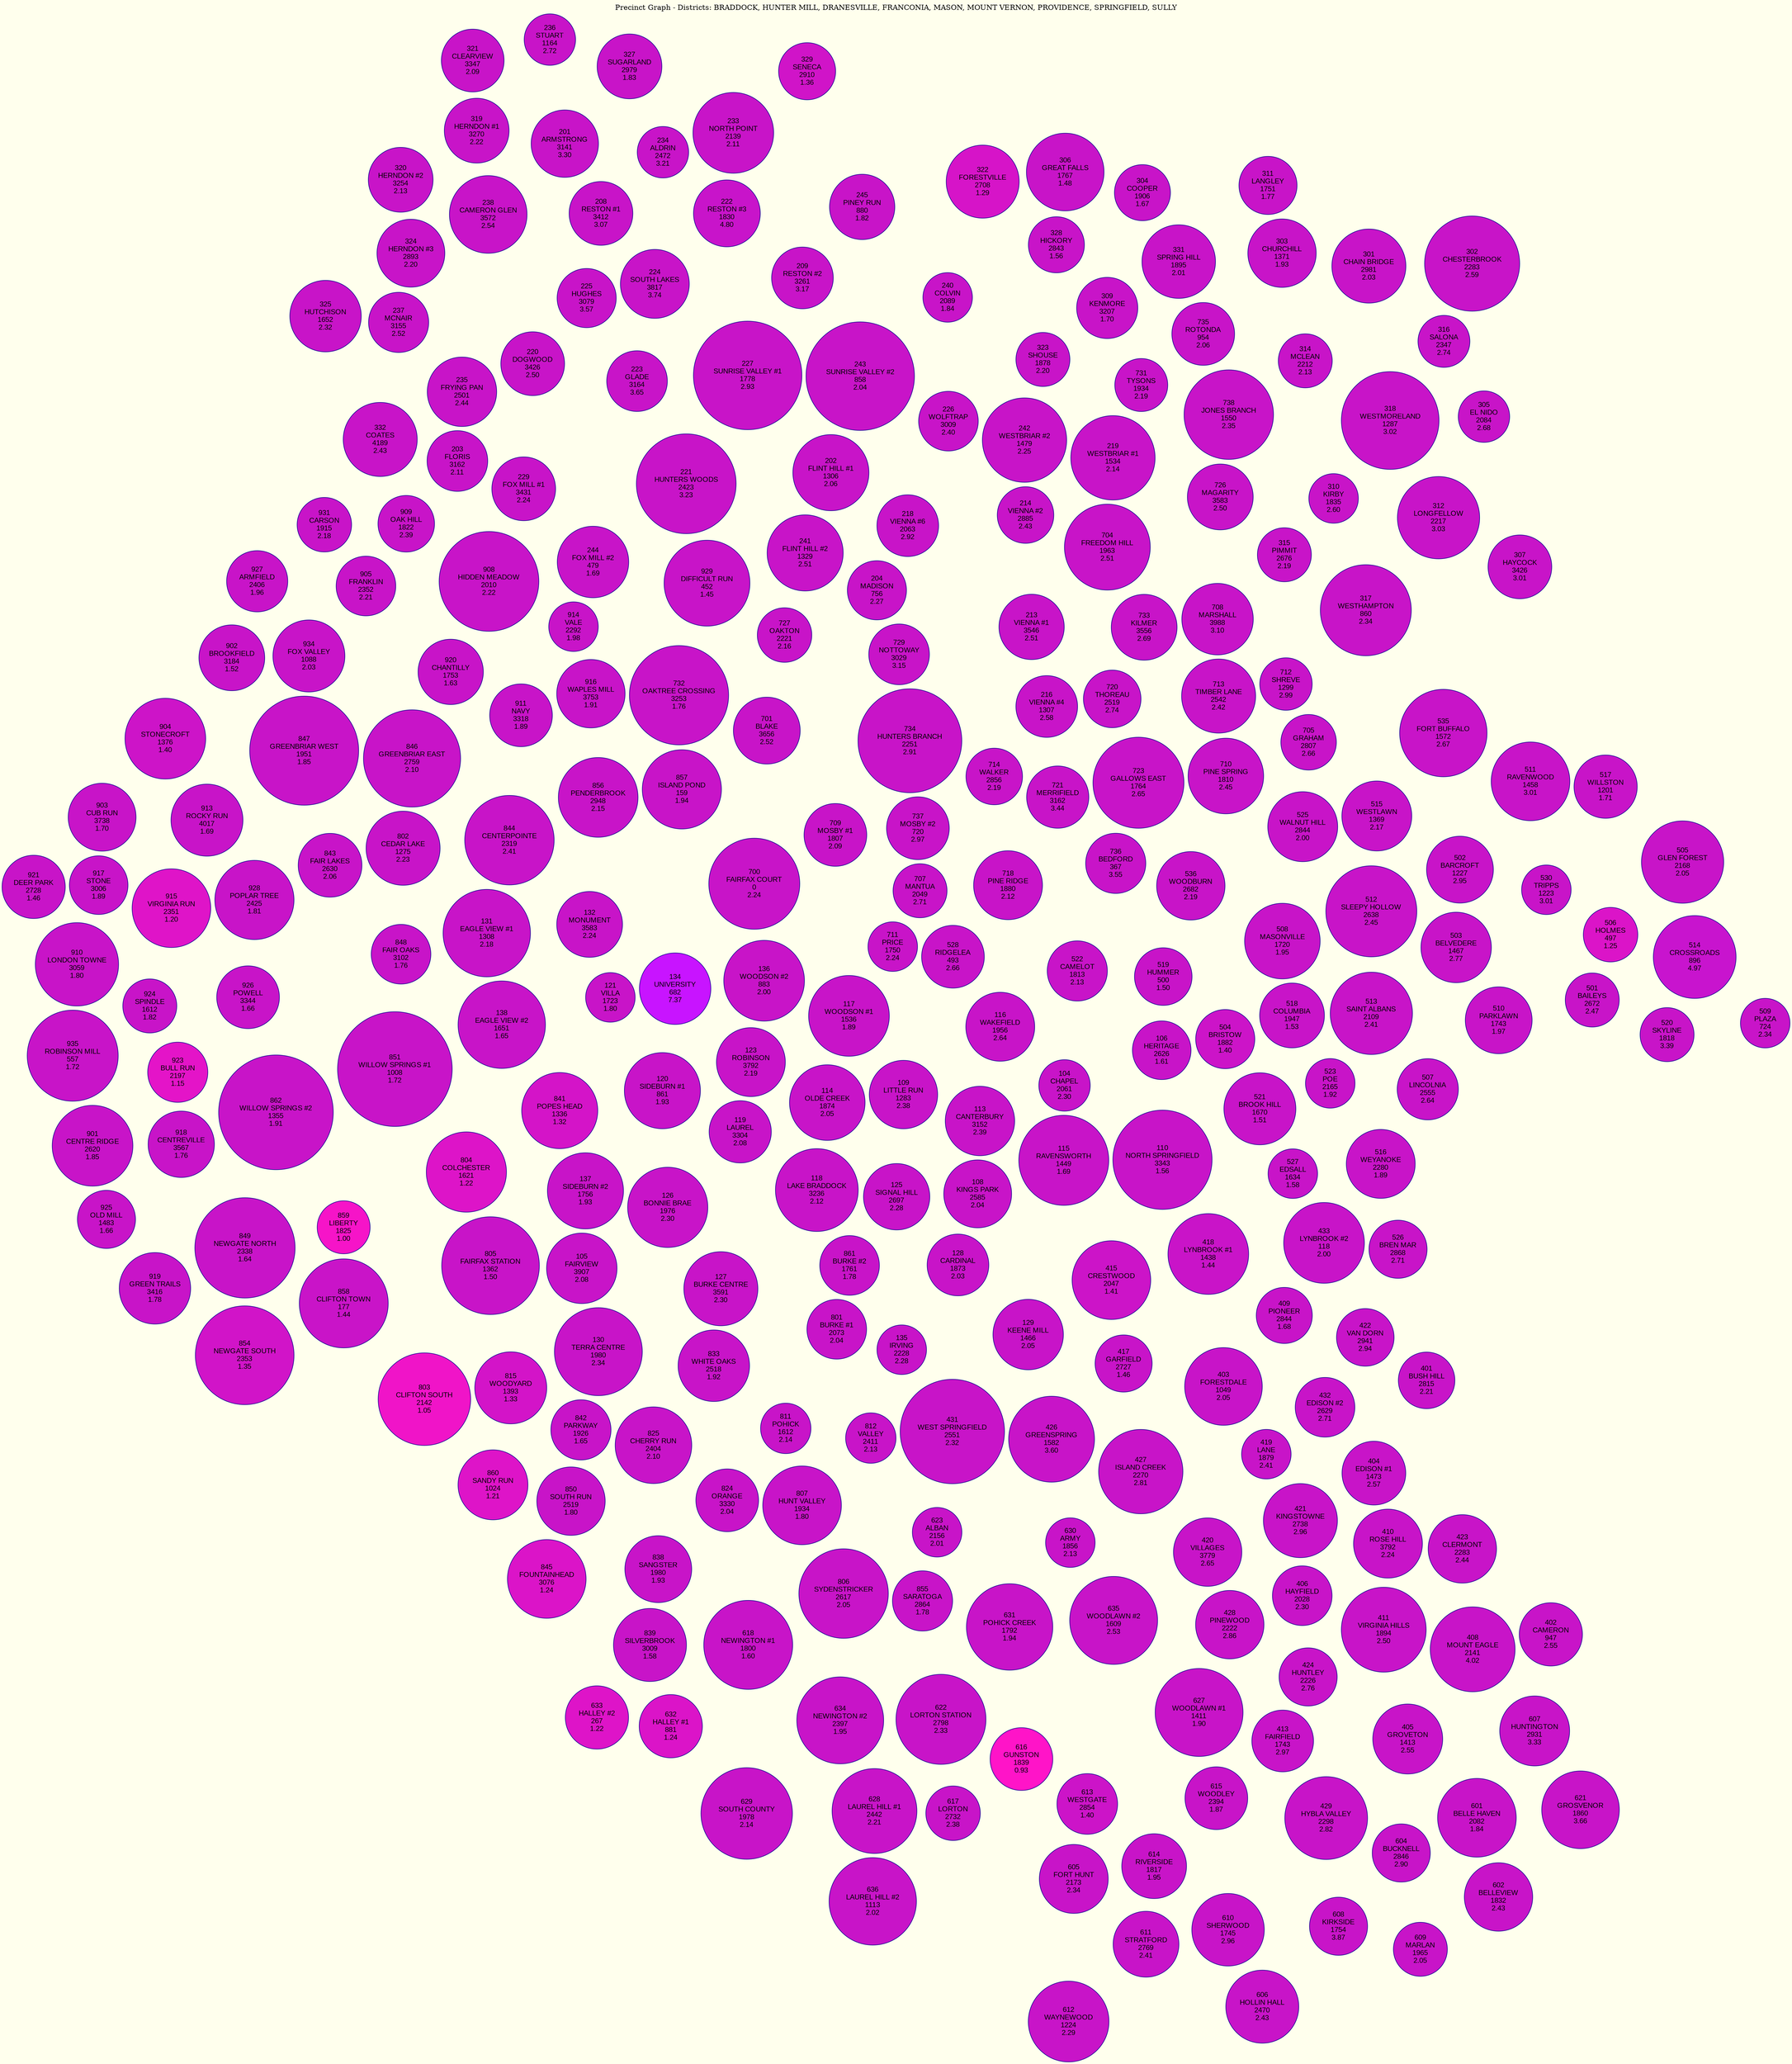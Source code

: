 strict graph G {
	graph [bb="0,0,3396.6,4077.5",
		beautify=true,
		bgcolor="#FFFFED",
		label="Precinct Graph - Districts: BRADDOCK, HUNTER MILL, DRANESVILLE, FRANCONIA, MASON, MOUNT VERNON, PROVIDENCE, SPRINGFIELD, SULLY",
		labelloc=t,
		layout=sfdp,
		lheight=0.21,
		lp="1698.3,4066",
		lwidth=15.18,
		model=subset,
		overlap=false,
		rotation=115,
		smoothing=triangle,
		splines=none
	];
	node [color=darkblue,
		fontname=Arial,
		label="\N",
		shape=circle,
		style=filled
	];
	edge [color="#666666"];
	subgraph BRADDOCK {
		graph [color=blue,
			label="District BRADDOCK"
		];
		104	[fillcolor="#c814c8",
			fontcolor=black,
			height=1.3889,
			label="104\nCHAPEL\n2061\n2.30",
			pos="1562.2,2142.9",
			width=1.3889];
		106	[fillcolor="#c814c8",
			fontcolor=black,
			height=1.5833,
			label="106\nHERITAGE\n2626\n1.61",
			pos="1683.4,2315.8",
			width=1.5833];
		104 -- 106;
		108	[fillcolor="#c814c8",
			fontcolor=black,
			height=1.8333,
			label="108\nKINGS PARK\n2585\n2.04",
			pos="1228.5,2220",
			width=1.8333];
		104 -- 108;
		113	[fillcolor="#c814c8",
			fontcolor=black,
			height=1.875,
			label="113\nCANTERBURY\n3152\n2.39",
			pos="1356.8,2078.4",
			width=1.875];
		104 -- 113;
		115	[fillcolor="#c814c8",
			fontcolor=black,
			height=2.4306,
			label="115\nRAVENSWORTH\n1449\n1.69",
			pos="1390.1,2293.3",
			width=2.4306];
		104 -- 115;
		116	[fillcolor="#c814c8",
			fontcolor=black,
			height=1.8611,
			label="116\nWAKEFIELD\n1956\n2.64",
			pos="1540.8,2017.3",
			width=1.8611];
		104 -- 116;
		522	[fillcolor="#c814c8",
			fontcolor=black,
			height=1.625,
			label="522\nCAMELOT\n1813\n2.13",
			pos="1729.9,2062.5",
			width=1.625];
		104 -- 522;
		110	[fillcolor="#c814c8",
			fontcolor=black,
			height=2.6806,
			label="110\nNORTH SPRINGFIELD\n3343\n1.56",
			pos="1563.6,2485.4",
			width=2.6806];
		106 -- 110;
		504	[fillcolor="#cc14c8",
			fontcolor=black,
			height=1.5972,
			label="504\nBRISTOW\n1882\n1.40",
			pos="1807.3,2424.1",
			width=1.5972];
		106 -- 504;
		519	[fillcolor="#c814c8",
			fontcolor=black,
			height=1.5556,
			label="519\nHUMMER\n500\n1.50",
			pos="1838.4,2237.9",
			width=1.5556];
		106 -- 519;
		521	[fillcolor="#c814c8",
			fontcolor=black,
			height=1.9444,
			label="521\nBROOK HILL\n1670\n1.51",
			pos="1739.2,2560",
			width=1.9444];
		106 -- 521;
		108 -- 113;
		108 -- 115;
		125	[fillcolor="#c814c8",
			fontcolor=black,
			height=1.7917,
			label="125\nSIGNAL HILL\n2697\n2.28",
			pos="1156,2053.3",
			width=1.7917];
		108 -- 125;
		128	[fillcolor="#c814c8",
			fontcolor=black,
			height=1.6667,
			label="128\nCARDINAL\n1873\n2.03",
			pos="1094.4,2323.7",
			width=1.6667];
		108 -- 128;
		113 -- 116;
		113 -- 125;
		116 -- 522;
		117	[fillcolor="#c814c8",
			fontcolor=black,
			height=2.1806,
			label="117\nWOODSON #1\n1536\n1.89",
			pos="1449.6,1783.3",
			width=2.1806];
		116 -- 117;
		528	[fillcolor="#c814c8",
			fontcolor=black,
			height=1.6944,
			label="528\nRIDGELEA\n493\n2.66",
			pos="1669.2,1881.2",
			width=1.6944];
		116 -- 528;
		110 -- 115;
		110 -- 521;
		415	[fillcolor="#cc14c8",
			fontcolor=black,
			height=2.125,
			label="415\nCRESTWOOD\n2047\n1.41",
			pos="1250.8,2482.4",
			width=2.125];
		110 -- 415;
		418	[fillcolor="#c914c8",
			fontcolor=black,
			height=2.1806,
			label="418\nLYNBROOK #1\n1438\n1.44",
			pos="1526.2,2668.4",
			width=2.1806];
		110 -- 418;
		527	[fillcolor="#c814c8",
			fontcolor=black,
			height=1.3356,
			label="527\nEDSALL\n1634\n1.58",
			pos="1691.1,2686.2",
			width=1.3356];
		110 -- 527;
		861	[fillcolor="#c814c8",
			fontcolor=black,
			height=1.6111,
			label="861\nBURKE #2\n1761\n1.78",
			pos="994.92,2083.7",
			width=1.6111];
		125 -- 861;
		128 -- 861;
		128 -- 415;
		129	[fillcolor="#c814c8",
			fontcolor=black,
			height=1.9028,
			label="129\nKEENE MILL\n1466\n2.05",
			pos="1097.6,2461.3",
			width=1.9028];
		128 -- 129;
		135	[fillcolor="#c814c8",
			fontcolor=black,
			height=1.3356,
			label="135\nIRVING\n2228\n2.28",
			pos="949.43,2391.4",
			width=1.3356];
		128 -- 135;
		801	[fillcolor="#c814c8",
			fontcolor=black,
			height=1.6111,
			label="801\nBURKE #1\n2073\n2.04",
			pos="906.52,2261.5",
			width=1.6111];
		128 -- 801;
		117 -- 528;
		123	[fillcolor="#c814c8",
			fontcolor=black,
			height=1.8611,
			label="123\nROBINSON\n3792\n2.19",
			pos="1277.3,1608.6",
			width=1.8611];
		117 -- 123;
		700	[fillcolor="#c814c8",
			fontcolor=black,
			height=2.4583,
			label="700\nFAIRFAX COURT\n0\n2.24",
			pos="1546.5,1442.7",
			width=2.4583];
		117 -- 700;
		136	[fillcolor="#c814c8",
			fontcolor=black,
			height=2.1806,
			label="136\nWOODSON #2\n883\n2.00",
			pos="1431.9,1618",
			width=2.1806];
		117 -- 136;
		711	[fillcolor="#c814c8",
			fontcolor=black,
			height=1.3356,
			label="711\nPRICE\n1750\n2.24",
			pos="1584.3,1743.8",
			width=1.3356];
		117 -- 711;
		105	[fillcolor="#c814c8",
			fontcolor=black,
			height=1.9028,
			label="105\nFAIRVIEW\n3907\n2.08",
			pos="788.47,1700.8",
			width=1.9028];
		126	[fillcolor="#c814c8",
			fontcolor=black,
			height=2.1667,
			label="126\nBONNIE BRAE\n1976\n2.30",
			pos="943.07,1752.6",
			width=2.1667];
		105 -- 126;
		127	[fillcolor="#c814c8",
			fontcolor=black,
			height=2,
			label="127\nBURKE CENTRE\n3591\n2.30",
			pos="886.04,1910.8",
			width=2];
		105 -- 127;
		130	[fillcolor="#c814c8",
			fontcolor=black,
			height=2.375,
			label="130\nTERRA CENTRE\n1980\n2.34",
			pos="674.43,1862.9",
			width=2.375];
		105 -- 130;
		137	[fillcolor="#c814c8",
			fontcolor=black,
			height=2.0556,
			label="137\nSIDEBURN #2\n1756\n1.93",
			pos="906.95,1550.1",
			width=2.0556];
		105 -- 137;
		805	[fillcolor="#c814c8",
			fontcolor=black,
			height=2.6389,
			label="805\nFAIRFAX STATION\n1362\n1.50",
			pos="708.61,1529",
			width=2.6389];
		105 -- 805;
		815	[fillcolor="#d314c8",
			fontcolor=black,
			height=1.9444,
			label="815\nWOODYARD\n1393\n1.33",
			pos="507,1739.5",
			width=1.9444];
		105 -- 815;
		126 -- 137;
		127 -- 130;
		127 -- 861;
		833	[fillcolor="#c814c8",
			fontcolor=black,
			height=1.9306,
			label="833\nWHITE OAKS\n2518\n1.92",
			pos="736.5,2060.4",
			width=1.9306];
		127 -- 833;
		130 -- 815;
		842	[fillcolor="#c814c8",
			fontcolor=black,
			height=1.625,
			label="842\nPARKWAY\n1926\n1.65",
			pos="498.47,1889.1",
			width=1.625];
		130 -- 842;
		841	[fillcolor="#d414c8",
			fontcolor=black,
			height=2.0556,
			label="841\nPOPES HEAD\n1336\n1.32",
			pos="964.15,1394.1",
			width=2.0556];
		137 -- 841;
		129 -- 415;
		129 -- 135;
		431	[fillcolor="#c814c8",
			fontcolor=black,
			height=2.8194,
			label="431\nWEST SPRINGFIELD\n2551\n2.32",
			pos="919.51,2573.1",
			width=2.8194];
		129 -- 431;
		135 -- 431;
		812	[fillcolor="#c814c8",
			fontcolor=black,
			height=1.3611,
			label="812\nVALLEY\n2411\n2.13",
			pos="799.36,2414.5",
			width=1.3611];
		135 -- 812;
		109	[fillcolor="#c814c8",
			fontcolor=black,
			height=1.8472,
			label="109\nLITTLE RUN\n1283\n2.38",
			pos="1331.8,1936.4",
			width=1.8472];
		109 -- 113;
		109 -- 116;
		109 -- 117;
		114	[fillcolor="#c814c8",
			fontcolor=black,
			height=2.0417,
			label="114\nOLDE CREEK\n1874\n2.05",
			pos="1271.7,1770.5",
			width=2.0417];
		109 -- 114;
		118	[fillcolor="#c814c8",
			fontcolor=black,
			height=2.2361,
			label="118\nLAKE BRADDOCK\n3236\n2.12",
			pos="1109.7,1900.2",
			width=2.2361];
		109 -- 118;
		114 -- 117;
		114 -- 118;
		114 -- 123;
		118 -- 125;
		118 -- 126;
		118 -- 127;
		118 -- 861;
		118 -- 123;
		119	[fillcolor="#c814c8",
			fontcolor=black,
			height=1.6806,
			label="119\nLAUREL\n3304\n2.08",
			pos="1092.5,1700.3",
			width=1.6806];
		118 -- 119;
		123 -- 136;
		134	[fillcolor="#c814ff",
			fontcolor=black,
			height=1.9306,
			label="134\nUNIVERSITY\n682\n7.37",
			pos="1319.3,1461.8",
			width=1.9306];
		123 -- 134;
		136 -- 700;
		119 -- 126;
		119 -- 123;
		120	[fillcolor="#c814c8",
			fontcolor=black,
			height=2.0556,
			label="120\nSIDEBURN #1\n861\n1.93",
			pos="1127.3,1539.8",
			width=2.0556];
		119 -- 120;
		134 -- 700;
		134 -- 136;
		120 -- 126;
		120 -- 137;
		120 -- 841;
		120 -- 123;
		120 -- 134;
		121	[fillcolor="#c814c8",
			fontcolor=black,
			height=1.3356,
			label="121\nVILLA\n1723\n1.80",
			pos="1247.2,1276.9",
			width=1.3356];
		121 -- 700;
		121 -- 134;
		132	[fillcolor="#c814c8",
			fontcolor=black,
			height=1.7778,
			label="132\nMONUMENT\n3583\n2.24",
			pos="1335.9,1150.1",
			width=1.7778];
		121 -- 132;
		138	[fillcolor="#c814c8",
			fontcolor=black,
			height=2.3611,
			label="138\nEAGLE VIEW #2\n1651\n1.65",
			pos="996.31,1227",
			width=2.3611];
		121 -- 138;
		132 -- 700;
		132 -- 138;
		848	[fillcolor="#c814c8",
			fontcolor=black,
			height=1.6111,
			label="848\nFAIR OAKS\n3102\n1.76",
			pos="999.86,947.03",
			width=1.6111];
		132 -- 848;
		844	[fillcolor="#c814c8",
			fontcolor=black,
			height=2.4167,
			label="844\nCENTERPOINTE\n2319\n2.41",
			pos="1354.5,936.28",
			width=2.4167];
		132 -- 844;
		856	[fillcolor="#c814c8",
			fontcolor=black,
			height=2.1528,
			label="856\nPENDERBROOK\n2948\n2.15",
			pos="1529.1,1090.7",
			width=2.1528];
		132 -- 856;
		138 -- 848;
		804	[fillcolor="#dd14c8",
			fontcolor=black,
			height=2.1667,
			label="804\nCOLCHESTER\n1621\n1.22",
			pos="769.19,1347.7",
			width=2.1667];
		138 -- 804;
		851	[fillcolor="#c814c8",
			fontcolor=black,
			height=3.0972,
			label="851\nWILLOW SPRINGS #1\n1008\n1.72",
			pos="791.81,1150",
			width=3.0972];
		138 -- 851;
		131	[fillcolor="#c814c8",
			fontcolor=black,
			height=2.3611,
			label="131\nEAGLE VIEW #1\n1308\n2.18",
			pos="1174,1048.8",
			width=2.3611];
		131 -- 132;
		131 -- 138;
		131 -- 848;
	}
	subgraph HUNTERMILL {
		graph [color=blue,
			label="District HUNTER MILL"
		];
		201	[fillcolor="#c814c8",
			fontcolor=black,
			height=1.8194,
			label="201\nARMSTRONG\n3141\n3.30",
			pos="2426.9,324.07",
			width=1.8194];
		233	[fillcolor="#c814c8",
			fontcolor=black,
			height=2.1806,
			label="233\nNORTH POINT\n2139\n2.11",
			pos="2597.4,606.83",
			width=2.1806];
		201 -- 233;
		234	[fillcolor="#c814c8",
			fontcolor=black,
			height=1.3889,
			label="234\nALDRIN\n2472\n3.21",
			pos="2459.6,480.12",
			width=1.3889];
		201 -- 234;
		236	[fillcolor="#c814c8",
			fontcolor=black,
			height=1.3889,
			label="236\nSTUART\n1164\n2.72",
			pos="2553.4,174.73",
			width=1.3889];
		201 -- 236;
		238	[fillcolor="#c814c8",
			fontcolor=black,
			height=2.0972,
			label="238\nCAMERON GLEN\n3572\n2.54",
			pos="2194.4,325.33",
			width=2.0972];
		201 -- 238;
		327	[fillcolor="#c814c8",
			fontcolor=black,
			height=1.75,
			label="327\nSUGARLAND\n2979\n1.83",
			pos="2563.8,333.29",
			width=1.75];
		201 -- 327;
		233 -- 234;
		233 -- 327;
		245	[fillcolor="#c814c8",
			fontcolor=black,
			height=1.7639,
			label="245\nPINEY RUN\n880\n1.82",
			pos="2662.4,819.07",
			width=1.7639];
		233 -- 245;
		329	[fillcolor="#d014c8",
			fontcolor=black,
			height=1.5417,
			label="329\nSENECA\n2910\n1.36",
			pos="2739.4,691.97",
			width=1.5417];
		233 -- 329;
		208	[fillcolor="#c814c8",
			fontcolor=black,
			height=1.7222,
			label="208\nRESTON #1\n3412\n3.07",
			pos="2310.8,509.4",
			width=1.7222];
		234 -- 208;
		236 -- 327;
		319	[fillcolor="#c814c8",
			fontcolor=black,
			height=1.75,
			label="319\nHERNDON #1\n3270\n2.22",
			pos="2300.7,177.3",
			width=1.75];
		236 -- 319;
		324	[fillcolor="#c814c8",
			fontcolor=black,
			height=1.8333,
			label="324\nHERNDON #3\n2893\n2.20",
			pos="2029.4,191.9",
			width=1.8333];
		238 -- 324;
		245 -- 329;
		240	[fillcolor="#c814c8",
			fontcolor=black,
			height=1.3356,
			label="240\nCOLVIN\n2089\n1.84",
			pos="2670.8,1003.1",
			width=1.3356];
		245 -- 240;
		322	[fillcolor="#d614c8",
			fontcolor=black,
			height=1.9722,
			label="322\nFORESTVILLE\n2708\n1.29",
			pos="2827.7,883.42",
			width=1.9722];
		245 -- 322;
		208 -- 238;
		209	[fillcolor="#c814c8",
			fontcolor=black,
			height=1.6667,
			label="209\nRESTON #2\n3261\n3.17",
			pos="2441.5,757.12",
			width=1.6667];
		208 -- 209;
		222	[fillcolor="#c814ca",
			fontcolor=black,
			height=1.8056,
			label="222\nRESTON #3\n1830\n4.80",
			pos="2445.9,619.96",
			width=1.8056];
		208 -- 222;
		224	[fillcolor="#c814c8",
			fontcolor=black,
			height=1.8611,
			label="224\nSOUTH LAKES\n3817\n3.74",
			pos="2287.2,646.57",
			width=1.8611];
		208 -- 224;
		202	[fillcolor="#c814c8",
			fontcolor=black,
			height=2.0556,
			label="202\nFLINT HILL #1\n1306\n2.06",
			pos="2266.7,1052.6",
			width=2.0556];
		218	[fillcolor="#c814c8",
			fontcolor=black,
			height=1.6667,
			label="218\nVIENNA #6\n2063\n2.92",
			pos="2268.1,1312.9",
			width=1.6667];
		202 -- 218;
		221	[fillcolor="#c814c8",
			fontcolor=black,
			height=2.6944,
			label="221\nHUNTERS WOODS\n2423\n3.23",
			pos="2048.6,811.1",
			width=2.6944];
		202 -- 221;
		226	[fillcolor="#c814c8",
			fontcolor=black,
			height=1.6111,
			label="226\nWOLFTRAP\n3009\n2.40",
			pos="2450.7,1123.2",
			width=1.6111];
		202 -- 226;
		241	[fillcolor="#c814c8",
			fontcolor=black,
			height=2.0556,
			label="241\nFLINT HILL #2\n1329\n2.51",
			pos="2103.8,1094.4",
			width=2.0556];
		202 -- 241;
		243	[fillcolor="#c814c8",
			fontcolor=black,
			height=2.9306,
			label="243\nSUNRISE VALLEY #2\n858\n2.04",
			pos="2478.4,951.55",
			width=2.9306];
		202 -- 243;
		218 -- 241;
		229	[fillcolor="#c814c8",
			fontcolor=black,
			height=1.7222,
			label="229\nFOX MILL #1\n3431\n2.24",
			pos="1902.6,603.58",
			width=1.7222];
		221 -- 229;
		227	[fillcolor="#c814c8",
			fontcolor=black,
			height=2.9306,
			label="227\nSUNRISE VALLEY #1\n1778\n2.93",
			pos="2259.3,827.19",
			width=2.9306];
		221 -- 227;
		223	[fillcolor="#c814c8",
			fontcolor=black,
			height=1.6389,
			label="223\nGLADE\n3164\n3.65",
			pos="2110.9,645.93",
			width=1.6389];
		221 -- 223;
		244	[fillcolor="#c814c8",
			fontcolor=black,
			height=1.9306,
			label="244\nFOX MILL #2\n479\n1.69",
			pos="1873.3,743.21",
			width=1.9306];
		221 -- 244;
		914	[fillcolor="#c814c8",
			fontcolor=black,
			height=1.3356,
			label="914\nVALE\n2292\n1.98",
			pos="1747.7,834.13",
			width=1.3356];
		221 -- 914;
		929	[fillcolor="#c814c8",
			fontcolor=black,
			height=2.3194,
			label="929\nDIFFICULT RUN\n452\n1.45",
			pos="1938.1,1000.2",
			width=2.3194];
		221 -- 929;
		226 -- 243;
		226 -- 240;
		242	[fillcolor="#c814c8",
			fontcolor=black,
			height=2.2778,
			label="242\nWESTBRIAR #2\n1479\n2.25",
			pos="2536.3,1271.2",
			width=2.2778];
		226 -- 242;
		241 -- 929;
		727	[fillcolor="#c814c8",
			fontcolor=black,
			height=1.4722,
			label="727\nOAKTON\n2221\n2.16",
			pos="1966.6,1198.2",
			width=1.4722];
		241 -- 727;
		229 -- 244;
		220	[fillcolor="#c814c8",
			fontcolor=black,
			height=1.7222,
			label="220\nDOGWOOD\n3426\n2.50",
			pos="2034.6,503.07",
			width=1.7222];
		229 -- 220;
		908	[fillcolor="#c814c8",
			fontcolor=black,
			height=2.6944,
			label="908\nHIDDEN MEADOW\n2010\n2.22",
			pos="1693.9,657.54",
			width=2.6944];
		229 -- 908;
		227 -- 243;
		223 -- 227;
		223 -- 224;
		225	[fillcolor="#c814c8",
			fontcolor=black,
			height=1.5972,
			label="225\nHUGHES\n3079\n3.57",
			pos="2162.2,514",
			width=1.5972];
		223 -- 225;
		244 -- 914;
		240 -- 243;
		309	[fillcolor="#c814c8",
			fontcolor=black,
			height=1.6528,
			label="309\nKENMORE\n3207\n1.70",
			pos="2826.8,1300.8",
			width=1.6528];
		240 -- 309;
		323	[fillcolor="#c814c8",
			fontcolor=black,
			height=1.4583,
			label="323\nSHOUSE\n1878\n2.20",
			pos="2704.5,1199.2",
			width=1.4583];
		240 -- 323;
		328	[fillcolor="#c814c8",
			fontcolor=black,
			height=1.5139,
			label="328\nHICKORY\n2843\n1.56",
			pos="2851,1102.5",
			width=1.5139];
		240 -- 328;
		242 -- 323;
		203	[fillcolor="#c814c8",
			fontcolor=black,
			height=1.6389,
			label="203\nFLORIS\n3162\n2.11",
			pos="1771.5,493.46",
			width=1.6389];
		203 -- 229;
		235	[fillcolor="#c814c8",
			fontcolor=black,
			height=1.875,
			label="235\nFRYING PAN\n2501\n2.44",
			pos="1906.2,362.12",
			width=1.875];
		203 -- 235;
		332	[fillcolor="#c814c8",
			fontcolor=black,
			height=2,
			label="332\nCOATES\n4189\n2.43",
			pos="1754.7,219.21",
			width=2];
		203 -- 332;
		909	[fillcolor="#c814c8",
			fontcolor=black,
			height=1.5278,
			label="909\nOAK HILL\n1822\n2.39",
			pos="1733.7,363.8",
			width=1.5278];
		203 -- 909;
		931	[fillcolor="#c814c8",
			fontcolor=black,
			height=1.4722,
			label="931\nCARSON\n1915\n2.18",
			pos="1616.2,238.06",
			width=1.4722];
		203 -- 931;
		235 -- 324;
		235 -- 332;
		237	[fillcolor="#c814c8",
			fontcolor=black,
			height=1.625,
			label="237\nMCNAIR\n3155\n2.52",
			pos="1896.8,228.1",
			width=1.625];
		235 -- 237;
		220 -- 238;
		220 -- 208;
		220 -- 324;
		220 -- 221;
		220 -- 223;
		220 -- 203;
		220 -- 235;
		220 -- 237;
		220 -- 225;
		237 -- 324;
		237 -- 332;
		204	[fillcolor="#c814c8",
			fontcolor=black,
			height=1.5972,
			label="204\nMADISON\n756\n2.27",
			pos="2142.6,1235.1",
			width=1.5972];
		204 -- 218;
		204 -- 241;
		204 -- 727;
		729	[fillcolor="#c814c8",
			fontcolor=black,
			height=1.6389,
			label="729\nNOTTOWAY\n3029\n3.15",
			pos="2078.6,1359.9",
			width=1.6389];
		204 -- 729;
		209 -- 233;
		209 -- 245;
		209 -- 227;
		209 -- 240;
		209 -- 222;
		209 -- 224;
		222 -- 234;
		224 -- 227;
		224 -- 220;
		224 -- 225;
		213	[fillcolor="#c814c8",
			fontcolor=black,
			height=1.7639,
			label="213\nVIENNA #1\n3546\n2.51",
			pos="2227.6,1570.3",
			width=1.7639];
		213 -- 218;
		214	[fillcolor="#c814c8",
			fontcolor=black,
			height=1.5278,
			label="214\nVIENNA #2\n2885\n2.43",
			pos="2391.2,1375.1",
			width=1.5278];
		213 -- 214;
		216	[fillcolor="#c814c8",
			fontcolor=black,
			height=1.6667,
			label="216\nVIENNA #4\n1307\n2.58",
			pos="2141.2,1704.3",
			width=1.6667];
		213 -- 216;
		704	[fillcolor="#c814c8",
			fontcolor=black,
			height=2.3194,
			label="704\nFREEDOM HILL\n1963\n2.51",
			pos="2464.7,1618.1",
			width=2.3194];
		213 -- 704;
		720	[fillcolor="#c814c8",
			fontcolor=black,
			height=1.5556,
			label="720\nTHOREAU\n2519\n2.74",
			pos="2254.9,1832",
			width=1.5556];
		213 -- 720;
		733	[fillcolor="#c814c8",
			fontcolor=black,
			height=1.7778,
			label="733\nKILMER\n3556\n2.69",
			pos="2383.1,1774.5",
			width=1.7778];
		213 -- 733;
		214 -- 202;
		214 -- 218;
		214 -- 226;
		214 -- 242;
		219	[fillcolor="#c814c8",
			fontcolor=black,
			height=2.2778,
			label="219\nWESTBRIAR #1\n1534\n2.14",
			pos="2576.5,1443.2",
			width=2.2778];
		214 -- 219;
		216 -- 720;
		714	[fillcolor="#c814c8",
			fontcolor=black,
			height=1.5278,
			label="714\nWALKER\n2856\n2.19",
			pos="1991,1730.6",
			width=1.5278];
		216 -- 714;
		219 -- 242;
		219 -- 704;
		731	[fillcolor="#c814c8",
			fontcolor=black,
			height=1.4306,
			label="731\nTYSONS\n1934\n2.19",
			pos="2682,1584.8",
			width=1.4306];
		219 -- 731;
	}
	subgraph DRANESVILLE {
		graph [color=blue,
			label="District DRANESVILLE"
		];
		201;
		327;
		201 -- 327;
		233;
		233 -- 327;
		329;
		233 -- 329;
		236;
		236 -- 327;
		319;
		236 -- 319;
		238;
		324;
		238 -- 324;
		327 -- 329;
		245;
		245 -- 329;
		322;
		245 -- 322;
		319 -- 327;
		319 -- 324;
		320	[fillcolor="#c814c8",
			fontcolor=black,
			height=1.75,
			label="320\nHERNDON #2\n3254\n2.13",
			pos="2166.5,79.062",
			width=1.75];
		319 -- 320;
		321	[fillcolor="#c814c8",
			fontcolor=black,
			height=1.6944,
			label="321\nCLEARVIEW\n3347\n2.09",
			pos="2432.9,87.532",
			width=1.6944];
		319 -- 321;
		332;
		324 -- 332;
		325	[fillcolor="#c814c8",
			fontcolor=black,
			height=1.9306,
			label="325\nHUTCHISON\n1652\n2.32",
			pos="1867.7,69.5",
			width=1.9306];
		324 -- 325;
		240;
		309;
		240 -- 309;
		323;
		240 -- 323;
		328;
		240 -- 328;
		242;
		242 -- 323;
		203;
		203 -- 332;
		235;
		235 -- 332;
		927	[fillcolor="#c814c8",
			fontcolor=black,
			height=1.6528,
			label="927\nARMFIELD\n2406\n1.96",
			pos="1492,221.04",
			width=1.6528];
		332 -- 927;
		220;
		220 -- 324;
		237;
		237 -- 324;
		237 -- 332;
		309 -- 323;
		309 -- 328;
		731;
		309 -- 731;
		331	[fillcolor="#c814c8",
			fontcolor=black,
			height=1.9861,
			label="331\nSPRING HILL\n1895\n2.01",
			pos="2984.2,1431",
			width=1.9861];
		309 -- 331;
		219;
		323 -- 219;
		322 -- 329;
		322 -- 328;
		325 -- 332;
		320 -- 324;
		320 -- 325;
		320 -- 321;
		321 -- 327;
		738	[fillcolor="#c814c8",
			fontcolor=black,
			height=2.4167,
			label="738\nJONES BRANCH\n1550\n2.35",
			pos="2827.7,1731.4",
			width=2.4167];
		331 -- 738;
		301	[fillcolor="#c814c8",
			fontcolor=black,
			height=2,
			label="301\nCHAIN BRIDGE\n2981\n2.03",
			pos="3176,1710.3",
			width=2];
		302	[fillcolor="#c814c8",
			fontcolor=black,
			height=2.5694,
			label="302\nCHESTERBROOK\n2283\n2.59",
			pos="3304.1,1884.8",
			width=2.5694];
		301 -- 302;
		303	[fillcolor="#c814c8",
			fontcolor=black,
			height=1.8472,
			label="303\nCHURCHILL\n1371\n1.93",
			pos="3131.5,1562.1",
			width=1.8472];
		301 -- 303;
		311	[fillcolor="#c814c8",
			fontcolor=black,
			height=1.5694,
			label="311\nLANGLEY\n1751\n1.77",
			pos="3262.5,1445.5",
			width=1.5694];
		301 -- 311;
		314	[fillcolor="#c814c8",
			fontcolor=black,
			height=1.4583,
			label="314\nMCLEAN\n2212\n2.13",
			pos="2979.4,1760.8",
			width=1.4583];
		301 -- 314;
		316	[fillcolor="#c814c8",
			fontcolor=black,
			height=1.4028,
			label="316\nSALONA\n2347\n2.74",
			pos="3152.9,1920.5",
			width=1.4028];
		301 -- 316;
		302 -- 316;
		305	[fillcolor="#c814c8",
			fontcolor=black,
			height=1.3889,
			label="305\nEL NIDO\n2084\n2.68",
			pos="3102.7,2074.6",
			width=1.3889];
		302 -- 305;
		303 -- 311;
		303 -- 314;
		304	[fillcolor="#c814c8",
			fontcolor=black,
			height=1.5139,
			label="304\nCOOPER\n1906\n1.67",
			pos="3033,1282.8",
			width=1.5139];
		303 -- 304;
		314 -- 331;
		318	[fillcolor="#c814c8",
			fontcolor=black,
			height=2.6389,
			label="318\nWESTMORELAND\n1287\n3.02",
			pos="2999.4,1921.4",
			width=2.6389];
		314 -- 318;
		726	[fillcolor="#c814c8",
			fontcolor=black,
			height=1.7778,
			label="726\nMAGARITY\n3583\n2.50",
			pos="2632.7,1770.5",
			width=1.7778];
		314 -- 726;
		316 -- 318;
		305 -- 316;
		305 -- 318;
		307	[fillcolor="#c814c8",
			fontcolor=black,
			height=1.7222,
			label="307\nHAYCOCK\n3426\n3.01",
			pos="2862.9,2256.2",
			width=1.7222];
		305 -- 307;
		312	[fillcolor="#c814c8",
			fontcolor=black,
			height=2.2222,
			label="312\nLONGFELLOW\n2217\n3.03",
			pos="2862.1,2104.5",
			width=2.2222];
		305 -- 312;
		304 -- 309;
		304 -- 328;
		304 -- 331;
		304 -- 311;
		306	[fillcolor="#c814c8",
			fontcolor=black,
			height=2.0972,
			label="306\nGREAT FALLS\n1767\n1.48",
			pos="2989.4,1035.2",
			width=2.0972];
		304 -- 306;
		307 -- 312;
		317	[fillcolor="#c814c8",
			fontcolor=black,
			height=2.4583,
			label="317\nWESTHAMPTON\n860\n2.34",
			pos="2682.4,2076.9",
			width=2.4583];
		307 -- 317;
		312 -- 318;
		312 -- 317;
		306 -- 328;
		306 -- 322;
		708	[fillcolor="#c814c8",
			fontcolor=black,
			height=1.9306,
			label="708\nMARSHALL\n3988\n3.10",
			pos="2511.5,1916.7",
			width=1.9306];
		317 -- 708;
		310	[fillcolor="#c814c8",
			fontcolor=black,
			height=1.3356,
			label="310\nKIRBY\n1835\n2.60",
			pos="2820.4,1902.9",
			width=1.3356];
		310 -- 314;
		310 -- 318;
		310 -- 312;
		315	[fillcolor="#c814c8",
			fontcolor=black,
			height=1.4583,
			label="315\nPIMMIT\n2676\n2.19",
			pos="2641.7,1907.8",
			width=1.4583];
		310 -- 315;
		315 -- 726;
		315 -- 317;
		315 -- 708;
	}
	subgraph FRANCONIA {
		graph [color=blue,
			label="District FRANCONIA"
		];
		110;
		415;
		110 -- 415;
		128;
		128 -- 415;
		418;
		415 -- 418;
		417	[fillcolor="#c814c8",
			fontcolor=black,
			height=1.5417,
			label="417\nGARFIELD\n2727\n1.46",
			pos="1194.2,2693",
			width=1.5417];
		415 -- 417;
		433	[fillcolor="#c814c8",
			fontcolor=black,
			height=2.1806,
			label="433\nLYNBROOK #2\n118\n2.00",
			pos="1661.8,2863.3",
			width=2.1806];
		418 -- 433;
		527;
		129;
		129 -- 415;
		431;
		129 -- 431;
		135;
		135 -- 431;
		812;
		431 -- 812;
		623	[fillcolor="#c814c8",
			fontcolor=black,
			height=1.3356,
			label="623\nALBAN\n2156\n2.01",
			pos="772.52,2762.8",
			width=1.3356];
		431 -- 623;
		855	[fillcolor="#c814c8",
			fontcolor=black,
			height=1.625,
			label="855\nSARATOGA\n2864\n1.78",
			pos="677.02,2648.1",
			width=1.625];
		431 -- 855;
		417 -- 418;
		417 -- 431;
		417 -- 623;
		426	[fillcolor="#c814c8",
			fontcolor=black,
			height=2.3194,
			label="426\nGREENSPRING\n1582\n3.60",
			pos="1026.1,2766.1",
			width=2.3194];
		417 -- 426;
		427	[fillcolor="#c814c8",
			fontcolor=black,
			height=2.2778,
			label="427\nISLAND CREEK\n2270\n2.81",
			pos="1205.8,2879.9",
			width=2.2778];
		417 -- 427;
		630	[fillcolor="#c814c8",
			fontcolor=black,
			height=1.3356,
			label="630\nARMY\n1856\n2.13",
			pos="1000.3,2905.7",
			width=1.3356];
		417 -- 630;
		433 -- 527;
		401	[fillcolor="#c814c8",
			fontcolor=black,
			height=1.5278,
			label="401\nBUSH HILL\n2815\n2.21",
			pos="1643.3,3154",
			width=1.5278];
		410	[fillcolor="#c814c8",
			fontcolor=black,
			height=1.8611,
			label="410\nROSE HILL\n3792\n2.24",
			pos="1446.7,3265.4",
			width=1.8611];
		401 -- 410;
		422	[fillcolor="#c814c8",
			fontcolor=black,
			height=1.5556,
			label="422\nVAN DORN\n2941\n2.94",
			pos="1630.5,3005.8",
			width=1.5556];
		401 -- 422;
		423	[fillcolor="#c814c8",
			fontcolor=black,
			height=1.8472,
			label="423\nCLERMONT\n2283\n2.44",
			pos="1558.5,3438.4",
			width=1.8472];
		401 -- 423;
		526	[fillcolor="#c814c8",
			fontcolor=black,
			height=1.5694,
			label="526\nBREN MAR\n2868\n2.71",
			pos="1805.4,2999.2",
			width=1.5694];
		401 -- 526;
		410 -- 423;
		420	[fillcolor="#c814c8",
			fontcolor=black,
			height=1.8472,
			label="420\nVILLAGES\n3779\n2.65",
			pos="1208.5,3064.4",
			width=1.8472];
		410 -- 420;
		411	[fillcolor="#c814c8",
			fontcolor=black,
			height=2.2917,
			label="411\nVIRGINIA HILLS\n1894\n2.50",
			pos="1340.9,3423",
			width=2.2917];
		410 -- 411;
		432	[fillcolor="#c814c8",
			fontcolor=black,
			height=1.6111,
			label="432\nEDISON #2\n2629\n2.71",
			pos="1502.1,2995.8",
			width=1.6111];
		422 -- 432;
		408	[fillcolor="#c814c8",
			fontcolor=black,
			height=2.2917,
			label="408\nMOUNT EAGLE\n2141\n4.02",
			pos="1414.7,3596.1",
			width=2.2917];
		423 -- 408;
		420 -- 427;
		420 -- 630;
		421	[fillcolor="#c814c8",
			fontcolor=black,
			height=2,
			label="421\nKINGSTOWNE\n2738\n2.96",
			pos="1362.5,3109.5",
			width=2];
		420 -- 421;
		635	[fillcolor="#c814c8",
			fontcolor=black,
			height=2.375,
			label="635\nWOODLAWN #2\n1609\n2.53",
			pos="1014,3047.4",
			width=2.375];
		420 -- 635;
		411 -- 423;
		406	[fillcolor="#c814c8",
			fontcolor=black,
			height=1.6111,
			label="406\nHAYFIELD\n2028\n2.30",
			pos="1297.3,3248.2",
			width=1.6111];
		411 -- 406;
		408 -- 411;
		607	[fillcolor="#c814c8",
			fontcolor=black,
			height=1.8889,
			label="607\nHUNTINGTON\n2931\n3.33",
			pos="1439.3,3754.7",
			width=1.8889];
		408 -- 607;
		402	[fillcolor="#c814c8",
			fontcolor=black,
			height=1.7083,
			label="402\nCAMERON\n947\n2.55",
			pos="1577.2,3715.3",
			width=1.7083];
		402 -- 423;
		402 -- 408;
		402 -- 607;
		621	[fillcolor="#c814c8",
			fontcolor=black,
			height=2.0972,
			label="621\nGROSVENOR\n1860\n3.66",
			pos="1397.5,3906.3",
			width=2.0972];
		402 -- 621;
		403	[fillcolor="#c814c8",
			fontcolor=black,
			height=2.0972,
			label="403\nFORESTDALE\n1049\n2.05",
			pos="1376.5,2849.6",
			width=2.0972];
		403 -- 417;
		403 -- 432;
		409	[fillcolor="#c814c8",
			fontcolor=black,
			height=1.5139,
			label="409\nPIONEER\n2844\n1.68",
			pos="1517.1,2809.5",
			width=1.5139];
		403 -- 409;
		409 -- 417;
		409 -- 433;
		409 -- 422;
		409 -- 526;
		426 -- 431;
		427 -- 630;
		404	[fillcolor="#c814c8",
			fontcolor=black,
			height=1.7222,
			label="404\nEDISON #1\n1473\n2.57",
			pos="1504.5,3128.3",
			width=1.7222];
		404 -- 410;
		404 -- 422;
		404 -- 420;
		404 -- 432;
		404 -- 421;
		421 -- 432;
		421 -- 427;
		405	[fillcolor="#c814c8",
			fontcolor=black,
			height=1.8889,
			label="405\nGROVETON\n1413\n2.55",
			pos="1229.6,3682.6",
			width=1.8889];
		405 -- 411;
		405 -- 408;
		424	[fillcolor="#c814c8",
			fontcolor=black,
			height=1.5694,
			label="424\nHUNTLEY\n2226\n2.76",
			pos="1190.9,3370.9",
			width=1.5694];
		405 -- 424;
		429	[fillcolor="#c814c8",
			fontcolor=black,
			height=2.2361,
			label="429\nHYBLA VALLEY\n2298\n2.82",
			pos="1031.1,3633.7",
			width=2.2361];
		405 -- 429;
		604	[fillcolor="#c814c8",
			fontcolor=black,
			height=1.5694,
			label="604\nBUCKNELL\n2846\n2.90",
			pos="1076.1,3780.4",
			width=1.5694];
		405 -- 604;
		601	[fillcolor="#c814c8",
			fontcolor=black,
			height=2.125,
			label="601\nBELLE HAVEN\n2082\n1.84",
			pos="1233.6,3835.2",
			width=2.125];
		405 -- 601;
		424 -- 411;
		424 -- 635;
		424 -- 429;
		428	[fillcolor="#c814c8",
			fontcolor=black,
			height=1.8472,
			label="428\nPINEWOOD\n2222\n2.86",
			pos="1164.7,3207.4",
			width=1.8472];
		424 -- 428;
		627	[fillcolor="#c814c8",
			fontcolor=black,
			height=2.375,
			label="627\nWOODLAWN #1\n1411\n1.90",
			pos="987.25,3226.5",
			width=2.375];
		424 -- 627;
		429 -- 604;
		608	[fillcolor="#c814c8",
			fontcolor=black,
			height=1.5694,
			label="608\nKIRKSIDE\n1754\n3.87",
			pos="926.54,3782.7",
			width=1.5694];
		429 -- 608;
		610	[fillcolor="#c814c8",
			fontcolor=black,
			height=1.9583,
			label="610\nSHERWOOD\n1745\n2.96",
			pos="852.47,3647.6",
			width=1.9583];
		429 -- 610;
		406 -- 410;
		406 -- 420;
		406 -- 635;
		406 -- 424;
		428 -- 403;
		428 -- 627;
		615	[fillcolor="#c814c8",
			fontcolor=black,
			height=1.6944,
			label="615\nWOODLEY\n2394\n1.87",
			pos="933.49,3381",
			width=1.6944];
		428 -- 615;
		413	[fillcolor="#c814c8",
			fontcolor=black,
			height=1.6667,
			label="413\nFAIRFIELD\n1743\n2.97",
			pos="1066.1,3484.6",
			width=1.6667];
		413 -- 424;
		413 -- 429;
		413 -- 428;
		413 -- 615;
		419	[fillcolor="#c814c8",
			fontcolor=black,
			height=1.3356,
			label="419\nLANE\n1879\n2.41",
			pos="1368.6,2981.3",
			width=1.3356];
		419 -- 432;
		419 -- 427;
		419 -- 421;
	}
	subgraph MASON {
		graph [color=blue,
			label="District MASON"
		];
		104;
		522;
		104 -- 522;
		106;
		504;
		106 -- 504;
		519;
		106 -- 519;
		521;
		106 -- 521;
		116;
		116 -- 522;
		528;
		116 -- 528;
		522 -- 528;
		718	[fillcolor="#c814c8",
			fontcolor=black,
			height=1.8611,
			label="718\nPINE RIDGE\n1880\n2.12",
			pos="1807.6,1894.5",
			width=1.8611];
		522 -- 718;
		736	[fillcolor="#c814c8",
			fontcolor=black,
			height=1.625,
			label="736\nBEDFORD\n367\n3.55",
			pos="1975.5,2014.4",
			width=1.625];
		522 -- 736;
		110;
		110 -- 521;
		527;
		110 -- 527;
		504 -- 521;
		518	[fillcolor="#c814c8",
			fontcolor=black,
			height=1.75,
			label="518\nCOLUMBIA\n1947\n1.53",
			pos="1936.5,2461",
			width=1.75];
		504 -- 518;
		519 -- 522;
		536	[fillcolor="#c814c8",
			fontcolor=black,
			height=1.8472,
			label="536\nWOODBURN\n2682\n2.19",
			pos="2051.8,2148",
			width=1.8472];
		519 -- 536;
		521 -- 527;
		523	[fillcolor="#c814c8",
			fontcolor=black,
			height=1.3356,
			label="523\nPOE\n2165\n1.92",
			pos="1866.2,2664",
			width=1.3356];
		521 -- 523;
		117;
		117 -- 528;
		711;
		528 -- 711;
		528 -- 718;
		418;
		527 -- 418;
		433;
		433 -- 527;
		401;
		526;
		401 -- 526;
		526 -- 527;
		518 -- 519;
		518 -- 521;
		512	[fillcolor="#c814c8",
			fontcolor=black,
			height=2.4583,
			label="512\nSLEEPY HOLLOW\n2638\n2.45",
			pos="2224.7,2473.7",
			width=2.4583];
		518 -- 512;
		536 -- 736;
		710	[fillcolor="#c814c8",
			fontcolor=black,
			height=2.0417,
			label="710\nPINE SPRING\n1810\n2.45",
			pos="2208.3,2155.2",
			width=2.0417];
		536 -- 710;
		523 -- 527;
		523 -- 518;
		501	[fillcolor="#c814c8",
			fontcolor=black,
			height=1.4583,
			label="501\nBAILEYS\n2672\n2.47",
			pos="2208.2,2851.7",
			width=1.4583];
		506	[fillcolor="#db14c8",
			fontcolor=black,
			height=1.4722,
			label="506\nHOLMES\n497\n1.25",
			pos="2490.9,2882.4",
			width=1.4722];
		501 -- 506;
		510	[fillcolor="#c814c8",
			fontcolor=black,
			height=1.8056,
			label="510\nPARKLAWN\n1743\n1.97",
			pos="2082.6,2787.2",
			width=1.8056];
		501 -- 510;
		520	[fillcolor="#c814c8",
			fontcolor=black,
			height=1.4583,
			label="520\nSKYLINE\n1818\n3.39",
			pos="2308.4,3048.7",
			width=1.4583];
		501 -- 520;
		530	[fillcolor="#c814c8",
			fontcolor=black,
			height=1.3356,
			label="530\nTRIPPS\n1223\n3.01",
			pos="2446,2741.1",
			width=1.3356];
		506 -- 530;
		502	[fillcolor="#c814c8",
			fontcolor=black,
			height=1.8056,
			label="502\nBARCROFT\n1227\n2.95",
			pos="2390.5,2575.9",
			width=1.8056];
		502 -- 530;
		503	[fillcolor="#c814c8",
			fontcolor=black,
			height=1.9028,
			label="503\nBELVEDERE\n1467\n2.77",
			pos="2220.6,2645.6",
			width=1.9028];
		502 -- 503;
		511	[fillcolor="#c814c8",
			fontcolor=black,
			height=2.125,
			label="511\nRAVENWOOD\n1458\n3.01",
			pos="2542.6,2598.1",
			width=2.125];
		502 -- 511;
		502 -- 512;
		503 -- 510;
		503 -- 530;
		503 -- 512;
		513	[fillcolor="#c814c8",
			fontcolor=black,
			height=2.2222,
			label="513\nSAINT ALBANS\n2109\n2.41",
			pos="2040.6,2616.9",
			width=2.2222];
		503 -- 513;
		511 -- 530;
		511 -- 512;
		517	[fillcolor="#c814c8",
			fontcolor=black,
			height=1.7083,
			label="517\nWILLSTON\n1201\n1.71",
			pos="2629.1,2760.8",
			width=1.7083];
		511 -- 517;
		512 -- 513;
		515	[fillcolor="#c814c8",
			fontcolor=black,
			height=1.8889,
			label="515\nWESTLAWN\n1369\n2.17",
			pos="2389.2,2427.9",
			width=1.8889];
		512 -- 515;
		525	[fillcolor="#c814c8",
			fontcolor=black,
			height=1.8889,
			label="525\nWALNUT HILL\n2844\n2.00",
			pos="2227.7,2307",
			width=1.8889];
		512 -- 525;
		535	[fillcolor="#c814c8",
			fontcolor=black,
			height=2.3611,
			label="535\nFORT BUFFALO\n1572\n2.67",
			pos="2550.3,2351.2",
			width=2.3611];
		512 -- 535;
		513 -- 518;
		513 -- 523;
		515 -- 525;
		515 -- 535;
		705	[fillcolor="#c814c8",
			fontcolor=black,
			height=1.5,
			label="705\nGRAHAM\n2807\n2.66",
			pos="2415.8,2204.1",
			width=1.5];
		515 -- 705;
		525 -- 536;
		525 -- 710;
		525 -- 705;
		535 -- 705;
		505	[fillcolor="#c814c8",
			fontcolor=black,
			height=2.2222,
			label="505\nGLEN FOREST\n2168\n2.05",
			pos="2632,2931.1",
			width=2.2222];
		505 -- 506;
		505 -- 530;
		505 -- 517;
		514	[fillcolor="#c814ce",
			fontcolor=black,
			height=2.2361,
			label="514\nCROSSROADS\n896\n4.97",
			pos="2349.3,2906.7",
			width=2.2361];
		505 -- 514;
		514 -- 520;
		507	[fillcolor="#c814c8",
			fontcolor=black,
			height=1.6528,
			label="507\nLINCOLNIA\n2555\n2.64",
			pos="1949.9,2797.7",
			width=1.6528];
		507 -- 523;
		507 -- 510;
		507 -- 513;
		516	[fillcolor="#c814c8",
			fontcolor=black,
			height=1.8611,
			label="516\nWEYANOKE\n2280\n1.89",
			pos="1815.4,2806.9",
			width=1.8611];
		507 -- 516;
		516 -- 527;
		516 -- 526;
		516 -- 523;
		508	[fillcolor="#c814c8",
			fontcolor=black,
			height=2.0417,
			label="508\nMASONVILLE\n1720\n1.95",
			pos="2053.2,2310.2",
			width=2.0417];
		508 -- 518;
		508 -- 536;
		508 -- 512;
		508 -- 513;
		509	[fillcolor="#c814c8",
			fontcolor=black,
			height=1.3356,
			label="509\nPLAZA\n724\n2.34",
			pos="2490.7,2997.7",
			width=1.3356];
		509 -- 520;
		509 -- 514;
	}
	subgraph MOUNTVERNON {
		graph [color=blue,
			label="District MOUNT VERNON"
		];
		431;
		623;
		431 -- 623;
		417;
		417 -- 623;
		855;
		623 -- 855;
		630;
		623 -- 630;
		634	[fillcolor="#c814c8",
			fontcolor=black,
			height=2.3472,
			label="634\nNEWINGTON #2\n2397\n1.95",
			pos="445.9,2589.8",
			width=2.3472];
		623 -- 634;
		420;
		635;
		420 -- 635;
		408;
		607;
		408 -- 607;
		621;
		607 -- 621;
		427;
		427 -- 630;
		630 -- 635;
		631	[fillcolor="#c814c8",
			fontcolor=black,
			height=2.3333,
			label="631\nPOHICK CREEK\n1792\n1.94",
			pos="808.53,2913.1",
			width=2.3333];
		630 -- 631;
		405;
		604;
		405 -- 604;
		424;
		424 -- 635;
		627;
		424 -- 627;
		429;
		429 -- 604;
		608;
		429 -- 608;
		610;
		429 -- 610;
		604 -- 608;
		609	[fillcolor="#c814c8",
			fontcolor=black,
			height=1.4583,
			label="609\nMARLAN\n1965\n2.05",
			pos="1029.6,3899.8",
			width=1.4583];
		604 -- 609;
		601;
		601 -- 607;
		601 -- 621;
		601 -- 604;
		601 -- 609;
		602	[fillcolor="#c814c8",
			fontcolor=black,
			height=1.8472,
			label="602\nBELLEVIEW\n1832\n2.43",
			pos="1177,3988",
			width=1.8472];
		601 -- 602;
		406;
		406 -- 635;
		428;
		428 -- 627;
		615;
		428 -- 615;
		627 -- 635;
		608 -- 610;
		608 -- 609;
		606	[fillcolor="#c814c8",
			fontcolor=black,
			height=1.9722,
			label="606\nHOLLIN HALL\n2470\n2.43",
			pos="761.08,3802.3",
			width=1.9722];
		608 -- 606;
		611	[fillcolor="#c814c8",
			fontcolor=black,
			height=1.7778,
			label="611\nSTRATFORD\n2769\n2.41",
			pos="677.57,3641.4",
			width=1.7778];
		610 -- 611;
		614	[fillcolor="#c814c8",
			fontcolor=black,
			height=1.75,
			label="614\nRIVERSIDE\n1817\n1.95",
			pos="801.37,3506.1",
			width=1.75];
		610 -- 614;
		413;
		413 -- 615;
		615 -- 627;
		602 -- 621;
		602 -- 405;
		602 -- 609;
		839	[fillcolor="#c814c8",
			fontcolor=black,
			height=1.9722,
			label="839\nSILVERBROOK\n3009\n1.58",
			pos="272.58,2277.4",
			width=1.9722];
		634 -- 839;
		631 -- 635;
		606 -- 610;
		606 -- 609;
		606 -- 611;
		612	[fillcolor="#c814c8",
			fontcolor=black,
			height=2.1806,
			label="612\nWAYNEWOOD\n1224\n2.29",
			pos="512.46,3643.5",
			width=2.1806];
		606 -- 612;
		611 -- 614;
		611 -- 612;
		614 -- 615;
		605	[fillcolor="#c814c8",
			fontcolor=black,
			height=1.8611,
			label="605\nFORT HUNT\n2173\n2.34",
			pos="642.97,3489.3",
			width=1.8611];
		605 -- 611;
		605 -- 614;
		605 -- 612;
		613	[fillcolor="#cc14c8",
			fontcolor=black,
			height=1.6389,
			label="613\nWESTGATE\n2854\n1.40",
			pos="814.05,3248.8",
			width=1.6389];
		605 -- 613;
		613 -- 635;
		613 -- 627;
		613 -- 615;
		613 -- 614;
		616	[fillcolor="#ff14c8",
			fontcolor=black,
			height=1.6944,
			label="616\nGUNSTON\n1839\n0.93",
			pos="772.06,3074.2",
			width=1.6944];
		613 -- 616;
		616 -- 635;
		616 -- 631;
		617	[fillcolor="#c814c8",
			fontcolor=black,
			height=1.4722,
			label="617\nLORTON\n2732\n2.38",
			pos="584.71,2963.2",
			width=1.4722];
		616 -- 617;
		617 -- 631;
		622	[fillcolor="#c814c8",
			fontcolor=black,
			height=2.4306,
			label="622\nLORTON STATION\n2798\n2.33",
			pos="628.56,2812.9",
			width=2.4306];
		617 -- 622;
		628	[fillcolor="#c814c8",
			fontcolor=black,
			height=2.2917,
			label="628\nLAUREL HILL #1\n2442\n2.21",
			pos="448.65,2764.8",
			width=2.2917];
		617 -- 628;
		636	[fillcolor="#c814c8",
			fontcolor=black,
			height=2.3611,
			label="636\nLAUREL HILL #2\n1113\n2.02",
			pos="261.06,2869.5",
			width=2.3611];
		617 -- 636;
		622 -- 623;
		622 -- 634;
		622 -- 631;
		622 -- 628;
		628 -- 634;
		628 -- 636;
		629	[fillcolor="#c814c8",
			fontcolor=black,
			height=2.4722,
			label="629\nSOUTH COUNTY\n1978\n2.14",
			pos="231.15,2591.9",
			width=2.4722];
		628 -- 629;
		636 -- 629;
		629 -- 634;
		632	[fillcolor="#db14c8",
			fontcolor=black,
			height=1.7083,
			label="632\nHALLEY #1\n881\n1.24",
			pos="222.25,2419",
			width=1.7083];
		629 -- 632;
		633	[fillcolor="#de14c8",
			fontcolor=black,
			height=1.7083,
			label="633\nHALLEY #2\n267\n1.22",
			pos="131.94,2283.7",
			width=1.7083];
		629 -- 633;
		618	[fillcolor="#c814c8",
			fontcolor=black,
			height=2.4028,
			label="618\nNEWINGTON #1\n1800\n1.60",
			pos="438.12,2409",
			width=2.4028];
		618 -- 855;
		618 -- 634;
		806	[fillcolor="#c814c8",
			fontcolor=black,
			height=2.4167,
			label="806\nSYDENSTRICKER\n2617\n2.05",
			pos="625.53,2492.1",
			width=2.4167];
		618 -- 806;
		838	[fillcolor="#c814c8",
			fontcolor=black,
			height=1.8056,
			label="838\nSANGSTER\n1980\n1.93",
			pos="416.8,2208.6",
			width=1.8056];
		618 -- 838;
		618 -- 839;
		850	[fillcolor="#c814c8",
			fontcolor=black,
			height=1.8472,
			label="850\nSOUTH RUN\n2519\n1.80",
			pos="365.38,1987.1",
			width=1.8472];
		618 -- 850;
		632 -- 634;
		632 -- 839;
		632 -- 633;
		845	[fillcolor="#db14c8",
			fontcolor=black,
			height=2.125,
			label="845\nFOUNTAINHEAD\n3076\n1.24",
			pos="203.73,2105.2",
			width=2.125];
		632 -- 845;
		633 -- 845;
	}
	subgraph PROVIDENCE {
		graph [color=blue,
			label="District PROVIDENCE"
		];
		522;
		718;
		522 -- 718;
		736;
		522 -- 736;
		117;
		700;
		117 -- 700;
		711;
		117 -- 711;
		528;
		528 -- 711;
		700 -- 711;
		856;
		700 -- 856;
		701	[fillcolor="#c814c8",
			fontcolor=black,
			height=1.8056,
			label="701\nBLAKE\n3656\n2.52",
			pos="1801.3,1320.4",
			width=1.8056];
		700 -- 701;
		707	[fillcolor="#c814c8",
			fontcolor=black,
			height=1.4583,
			label="707\nMANTUA\n2049\n2.71",
			pos="1692.9,1759.6",
			width=1.4583];
		700 -- 707;
		709	[fillcolor="#c814c8",
			fontcolor=black,
			height=1.6944,
			label="709\nMOSBY #1\n1807\n2.09",
			pos="1704.3,1546.8",
			width=1.6944];
		700 -- 709;
		732	[fillcolor="#c814c8",
			fontcolor=black,
			height=2.6806,
			label="732\nOAKTREE CROSSING\n3253\n1.76",
			pos="1750.1,1149.9",
			width=2.6806];
		700 -- 732;
		857	[fillcolor="#c814c8",
			fontcolor=black,
			height=2.1389,
			label="857\nISLAND POND\n159\n1.94",
			pos="1568.5,1269.1",
			width=2.1389];
		700 -- 857;
		136;
		136 -- 700;
		711 -- 718;
		134;
		134 -- 700;
		121;
		121 -- 700;
		132;
		132 -- 700;
		241;
		727;
		241 -- 727;
		914;
		929;
		727 -- 929;
		729;
		727 -- 729;
		727 -- 732;
		204;
		204 -- 727;
		204 -- 729;
		213;
		729 -- 213;
		737	[fillcolor="#c814c8",
			fontcolor=black,
			height=1.6944,
			label="737\nMOSBY #2\n720\n2.97",
			pos="1814.4,1699.1",
			width=1.6944];
		729 -- 737;
		309;
		731;
		309 -- 731;
		704;
		213 -- 704;
		720;
		213 -- 720;
		733;
		213 -- 733;
		214;
		216;
		216 -- 720;
		714;
		216 -- 714;
		704 -- 214;
		704 -- 733;
		704 -- 731;
		726;
		704 -- 726;
		720 -- 733;
		723	[fillcolor="#c814c8",
			fontcolor=black,
			height=2.4583,
			label="723\nGALLOWS EAST\n1764\n2.65",
			pos="2155,1984.7",
			width=2.4583];
		720 -- 723;
		721	[fillcolor="#c814c8",
			fontcolor=black,
			height=1.6806,
			label="721\nMERRIFIELD\n3162\n3.44",
			pos="1978.1,1854.4",
			width=1.6806];
		720 -- 721;
		219;
		219 -- 704;
		219 -- 731;
		714 -- 729;
		714 -- 709;
		714 -- 737;
		714 -- 721;
		738;
		731 -- 738;
		735	[fillcolor="#c814c8",
			fontcolor=black,
			height=1.6944,
			label="735\nROTONDA\n954\n2.06",
			pos="2878.2,1572.9",
			width=1.6944];
		731 -- 735;
		331;
		331 -- 738;
		314;
		314 -- 726;
		726 -- 733;
		726 -- 731;
		708;
		726 -- 708;
		738 -- 726;
		317;
		317 -- 708;
		708 -- 733;
		712	[fillcolor="#c814c8",
			fontcolor=black,
			height=1.4167,
			label="712\nSHREVE\n1299\n2.99",
			pos="2513,2091",
			width=1.4167];
		708 -- 712;
		713	[fillcolor="#c814c8",
			fontcolor=black,
			height=2,
			label="713\nTIMBER LANE\n2542\n2.42",
			pos="2361.8,2028.5",
			width=2];
		708 -- 713;
		315;
		315 -- 726;
		315 -- 708;
		718 -- 736;
		718 -- 721;
		736 -- 723;
		536;
		536 -- 736;
		710;
		536 -- 710;
		515;
		705;
		515 -- 705;
		525;
		525 -- 710;
		525 -- 705;
		535;
		535 -- 705;
		710 -- 723;
		710 -- 713;
		705 -- 710;
		705 -- 712;
		705 -- 713;
		701 -- 727;
		701 -- 729;
		701 -- 709;
		701 -- 732;
		707 -- 711;
		707 -- 714;
		707 -- 718;
		707 -- 737;
		709 -- 729;
		709 -- 737;
		734	[fillcolor="#c814c8",
			fontcolor=black,
			height=2.8056,
			label="734\nHUNTERS BRANCH\n2251\n2.91",
			pos="1978.6,1528.6",
			width=2.8056];
		709 -- 734;
		732 -- 856;
		732 -- 914;
		732 -- 929;
		732 -- 857;
		916	[fillcolor="#c814c8",
			fontcolor=black,
			height=1.8472,
			label="916\nWAPLES MILL\n3753\n1.91",
			pos="1684.4,957.66",
			width=1.8472];
		732 -- 916;
		721 -- 723;
		735 -- 738;
		712 -- 713;
		713 -- 720;
		713 -- 723;
		734 -- 729;
		734 -- 714;
		734 -- 737;
	}
	subgraph SPRINGFIELD {
		graph [color=blue,
			label="District SPRINGFIELD"
		];
		125;
		861;
		125 -- 861;
		128;
		128 -- 861;
		801;
		128 -- 801;
		105;
		805;
		105 -- 805;
		815;
		105 -- 815;
		127;
		127 -- 861;
		833;
		127 -- 833;
		130;
		130 -- 815;
		842;
		130 -- 842;
		137;
		841;
		137 -- 841;
		805 -- 815;
		805 -- 841;
		850;
		815 -- 850;
		860	[fillcolor="#de14c8",
			fontcolor=black,
			height=1.8889,
			label="860\nSANDY RUN\n1024\n1.21",
			pos="345.17,1806",
			width=1.8889];
		815 -- 860;
		833 -- 861;
		833 -- 842;
		842 -- 850;
		121;
		841 -- 121;
		135;
		812;
		135 -- 812;
		801 -- 861;
		801 -- 812;
		811	[fillcolor="#c814c8",
			fontcolor=black,
			height=1.3611,
			label="811\nPOHICK\n1612\n2.14",
			pos="734.65,2187",
			width=1.3611];
		801 -- 811;
		118;
		118 -- 861;
		700;
		856;
		700 -- 856;
		857;
		700 -- 857;
		120;
		120 -- 841;
		132;
		848;
		132 -- 848;
		844;
		132 -- 844;
		132 -- 856;
		138;
		138 -- 848;
		804;
		138 -- 804;
		851;
		138 -- 851;
		848 -- 851;
		862	[fillcolor="#c814c8",
			fontcolor=black,
			height=3.0972,
			label="862\nWILLOW SPRINGS #2\n1355\n1.91",
			pos="560.68,919.7",
			width=3.0972];
		848 -- 862;
		926	[fillcolor="#c814c8",
			fontcolor=black,
			height=1.6944,
			label="926\nPOWELL\n3344\n1.66",
			pos="710.72,738.94",
			width=1.6944];
		848 -- 926;
		844 -- 848;
		844 -- 856;
		846	[fillcolor="#c814c8",
			fontcolor=black,
			height=2.625,
			label="846\nGREENBRIAR EAST\n2759\n2.10",
			pos="1359.3,746.57",
			width=2.625];
		844 -- 846;
		856 -- 857;
		916;
		856 -- 916;
		911	[fillcolor="#c814c8",
			fontcolor=black,
			height=1.6944,
			label="911\nNAVY\n3318\n1.89",
			pos="1536.2,840.58",
			width=1.6944];
		856 -- 911;
		804 -- 805;
		804 -- 841;
		804 -- 851;
		859	[fillcolor="#f614c8",
			fontcolor=black,
			height=1.4306,
			label="859\nLIBERTY\n1825\n1.00",
			pos="482.6,1191",
			width=1.4306];
		804 -- 859;
		851 -- 862;
		431;
		431 -- 812;
		855;
		812 -- 855;
		623;
		623 -- 855;
		634;
		839;
		634 -- 839;
		618;
		806;
		618 -- 806;
		838;
		618 -- 838;
		618 -- 850;
		806 -- 812;
		806 -- 855;
		806 -- 838;
		807	[fillcolor="#c814c8",
			fontcolor=black,
			height=2.125,
			label="807\nHUNT VALLEY\n1934\n1.80",
			pos="664.32,2320.6",
			width=2.125];
		806 -- 807;
		838 -- 850;
		839 -- 850;
		845;
		839 -- 845;
		850 -- 860;
		632;
		632 -- 839;
		632 -- 845;
		633;
		633 -- 845;
		845 -- 850;
		845 -- 860;
		732;
		732 -- 856;
		732 -- 857;
		811 -- 833;
		824	[fillcolor="#c814c8",
			fontcolor=black,
			height=1.6944,
			label="824\nORANGE\n3330\n2.04",
			pos="550.82,2174.7",
			width=1.6944];
		811 -- 824;
		825	[fillcolor="#c814c8",
			fontcolor=black,
			height=2.0694,
			label="825\nCHERRY RUN\n2404\n2.10",
			pos="547.07,2031",
			width=2.0694];
		811 -- 825;
		918	[fillcolor="#c814c8",
			fontcolor=black,
			height=1.7917,
			label="918\nCENTREVILLE\n3567\n1.76",
			pos="376.51,807.7",
			width=1.7917];
		862 -- 918;
		846 -- 911;
		847	[fillcolor="#c814c8",
			fontcolor=black,
			height=2.9444,
			label="847\nGREENBRIAR WEST\n1951\n1.85",
			pos="1278.4,531.77",
			width=2.9444];
		846 -- 847;
		920	[fillcolor="#c814c8",
			fontcolor=black,
			height=1.7639,
			label="920\nCHANTILLY\n1753\n1.63",
			pos="1525.3,681.49",
			width=1.7639];
		846 -- 920;
		859 -- 851;
		859 -- 862;
		807 -- 812;
		807 -- 838;
		807 -- 811;
		807 -- 824;
		824 -- 838;
		824 -- 825;
		825 -- 833;
		825 -- 842;
		825 -- 838;
		825 -- 850;
		802	[fillcolor="#c814c8",
			fontcolor=black,
			height=2,
			label="802\nCEDAR LAKE\n1275\n2.23",
			pos="1168,871.21",
			width=2];
		802 -- 848;
		802 -- 844;
		802 -- 846;
		843	[fillcolor="#c814c8",
			fontcolor=black,
			height=1.7222,
			label="843\nFAIR LAKES\n2630\n2.06",
			pos="1100.5,712.36",
			width=1.7222];
		802 -- 843;
		843 -- 848;
		843 -- 846;
		843 -- 847;
		928	[fillcolor="#c814c8",
			fontcolor=black,
			height=2.1389,
			label="928\nPOPLAR TREE\n2425\n1.81",
			pos="951.97,677.24",
			width=2.1389];
		843 -- 928;
		847 -- 920;
		902	[fillcolor="#c814c8",
			fontcolor=black,
			height=1.7778,
			label="902\nBROOKFIELD\n3184\n1.52",
			pos="1338.9,277.78",
			width=1.7778];
		847 -- 902;
		913	[fillcolor="#c814c8",
			fontcolor=black,
			height=1.9444,
			label="913\nROCKY RUN\n4017\n1.69",
			pos="1091.6,506.06",
			width=1.9444];
		847 -- 913;
		934	[fillcolor="#c814c8",
			fontcolor=black,
			height=1.9444,
			label="934\nFOX VALLEY\n1088\n2.03",
			pos="1472.2,420.18",
			width=1.9444];
		847 -- 934;
		803	[fillcolor="#f014c8",
			fontcolor=black,
			height=2.5,
			label="803\nCLIFTON SOUTH\n2142\n1.05",
			pos="445.32,1570.9",
			width=2.5];
		803 -- 805;
		803 -- 815;
		803 -- 860;
		803 -- 859;
		858	[fillcolor="#c914c8",
			fontcolor=black,
			height=2.4028,
			label="858\nCLIFTON TOWN\n177\n1.44",
			pos="430.27,1385.2",
			width=2.4028];
		803 -- 858;
		858 -- 859;
		849	[fillcolor="#c814c8",
			fontcolor=black,
			height=2.7083,
			label="849\nNEWGATE NORTH\n2338\n1.64",
			pos="297.58,993.74",
			width=2.7083];
		849 -- 862;
		849 -- 859;
		849 -- 918;
		854	[fillcolor="#d114c8",
			fontcolor=black,
			height=2.6667,
			label="854\nNEWGATE SOUTH\n2353\n1.35",
			pos="96,1185.4",
			width=2.6667];
		849 -- 854;
		919	[fillcolor="#c814c8",
			fontcolor=black,
			height=1.9306,
			label="919\nGREEN TRAILS\n3416\n1.78",
			pos="113.48,885.63",
			width=1.9306];
		849 -- 919;
		854 -- 859;
		854 -- 919;
	}
	subgraph SULLY {
		graph [color=blue,
			label="District SULLY"
		];
		848;
		926;
		848 -- 926;
		844;
		856;
		916;
		856 -- 916;
		911;
		856 -- 911;
		202;
		221;
		914;
		221 -- 914;
		929;
		221 -- 929;
		241;
		241 -- 929;
		229;
		908;
		229 -- 908;
		244;
		244 -- 914;
		914 -- 929;
		914 -- 916;
		920;
		914 -- 920;
		929 -- 202;
		727;
		727 -- 929;
		203;
		909;
		203 -- 909;
		931;
		203 -- 931;
		332;
		927;
		332 -- 927;
		909 -- 931;
		931 -- 332;
		908 -- 914;
		908 -- 909;
		908 -- 920;
		927 -- 931;
		934;
		927 -- 934;
		905	[fillcolor="#c814c8",
			fontcolor=black,
			height=1.6111,
			label="905\nFRANKLIN\n2352\n2.21",
			pos="1612.3,379.49",
			width=1.6111];
		927 -- 905;
		732;
		732 -- 929;
		732 -- 916;
		862;
		918;
		862 -- 918;
		928;
		926 -- 928;
		846;
		846 -- 911;
		846 -- 920;
		911 -- 844;
		911 -- 914;
		911 -- 916;
		911 -- 920;
		859;
		843;
		843 -- 928;
		847;
		847 -- 920;
		902;
		847 -- 902;
		913;
		847 -- 913;
		847 -- 934;
		920 -- 934;
		902 -- 931;
		902 -- 927;
		902 -- 913;
		902 -- 934;
		902 -- 905;
		904	[fillcolor="#cd14c8",
			fontcolor=black,
			height=2.1806,
			label="904\nSTONECROFT\n1376\n1.40",
			pos="1184,330.76",
			width=2.1806];
		902 -- 904;
		913 -- 928;
		917	[fillcolor="#c814c8",
			fontcolor=black,
			height=1.5833,
			label="917\nSTONE\n3006\n1.89",
			pos="748.79,318.88",
			width=1.5833];
		913 -- 917;
		918 -- 926;
		919;
		918 -- 919;
		849;
		849 -- 919;
		854;
		854 -- 919;
		925	[fillcolor="#c814c8",
			fontcolor=black,
			height=1.5694,
			label="925\nOLD MILL\n1483\n1.66",
			pos="247.49,830.78",
			width=1.5694];
		919 -- 925;
		905 -- 909;
		905 -- 931;
		905 -- 908;
		905 -- 920;
		905 -- 934;
		904 -- 927;
		915	[fillcolor="#df14c8",
			fontcolor=black,
			height=2.125,
			label="915\nVIRGINIA RUN\n2351\n1.20",
			pos="786.97,507.57",
			width=2.125];
		904 -- 915;
		917 -- 928;
		924	[fillcolor="#c814c8",
			fontcolor=black,
			height=1.4583,
			label="924\nSPINDLE\n1612\n1.82",
			pos="585.25,557.59",
			width=1.4583];
		917 -- 924;
		935	[fillcolor="#c814c8",
			fontcolor=black,
			height=2.4583,
			label="935\nROBINSON MILL\n557\n1.72",
			pos="403.24,481.05",
			width=2.4583];
		917 -- 935;
		921	[fillcolor="#c814c8",
			fontcolor=black,
			height=1.7083,
			label="921\nDEER PARK\n2728\n1.46",
			pos="664.29,192.07",
			width=1.7083];
		917 -- 921;
		901	[fillcolor="#c814c8",
			fontcolor=black,
			height=2.1806,
			label="901\nCENTRE RIDGE\n2620\n1.85",
			pos="325.49,656.35",
			width=2.1806];
		901 -- 918;
		901 -- 925;
		901 -- 924;
		901 -- 935;
		924 -- 926;
		924 -- 935;
		915 -- 921;
		910	[fillcolor="#c814c8",
			fontcolor=black,
			height=2.25,
			label="910\nLONDON TOWNE\n3059\n1.80",
			pos="599.54,361.53",
			width=2.25];
		915 -- 910;
		923	[fillcolor="#e414c8",
			fontcolor=black,
			height=1.625,
			label="923\nBULL RUN\n2197\n1.15",
			pos="490.03,676.65",
			width=1.625];
		915 -- 923;
		903	[fillcolor="#c814c8",
			fontcolor=black,
			height=1.8333,
			label="903\nCUB RUN\n3738\n1.70",
			pos="909.96,254.09",
			width=1.8333];
		903 -- 913;
		903 -- 904;
		903 -- 917;
		903 -- 921;
		910 -- 917;
		910 -- 935;
		910 -- 921;
		910 -- 923;
		923 -- 859;
		923 -- 925;
		923 -- 935;
	}
}
